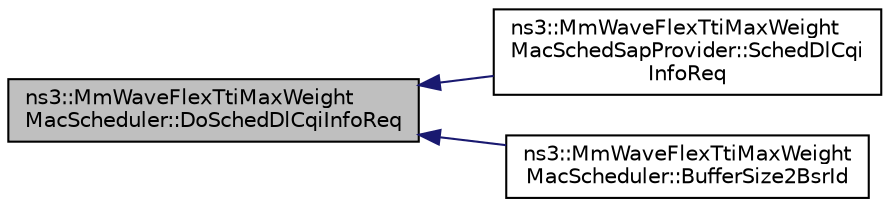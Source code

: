 digraph "ns3::MmWaveFlexTtiMaxWeightMacScheduler::DoSchedDlCqiInfoReq"
{
  edge [fontname="Helvetica",fontsize="10",labelfontname="Helvetica",labelfontsize="10"];
  node [fontname="Helvetica",fontsize="10",shape=record];
  rankdir="LR";
  Node1 [label="ns3::MmWaveFlexTtiMaxWeight\lMacScheduler::DoSchedDlCqiInfoReq",height=0.2,width=0.4,color="black", fillcolor="grey75", style="filled", fontcolor="black"];
  Node1 -> Node2 [dir="back",color="midnightblue",fontsize="10",style="solid"];
  Node2 [label="ns3::MmWaveFlexTtiMaxWeight\lMacSchedSapProvider::SchedDlCqi\lInfoReq",height=0.2,width=0.4,color="black", fillcolor="white", style="filled",URL="$d7/d17/classns3_1_1MmWaveFlexTtiMaxWeightMacSchedSapProvider.html#a367461feac114e0bfd0556749b4d8a82"];
  Node1 -> Node3 [dir="back",color="midnightblue",fontsize="10",style="solid"];
  Node3 [label="ns3::MmWaveFlexTtiMaxWeight\lMacScheduler::BufferSize2BsrId",height=0.2,width=0.4,color="black", fillcolor="white", style="filled",URL="$dc/d15/classns3_1_1MmWaveFlexTtiMaxWeightMacScheduler.html#aa0900481ed4eff482d7b6582346fd696"];
}

